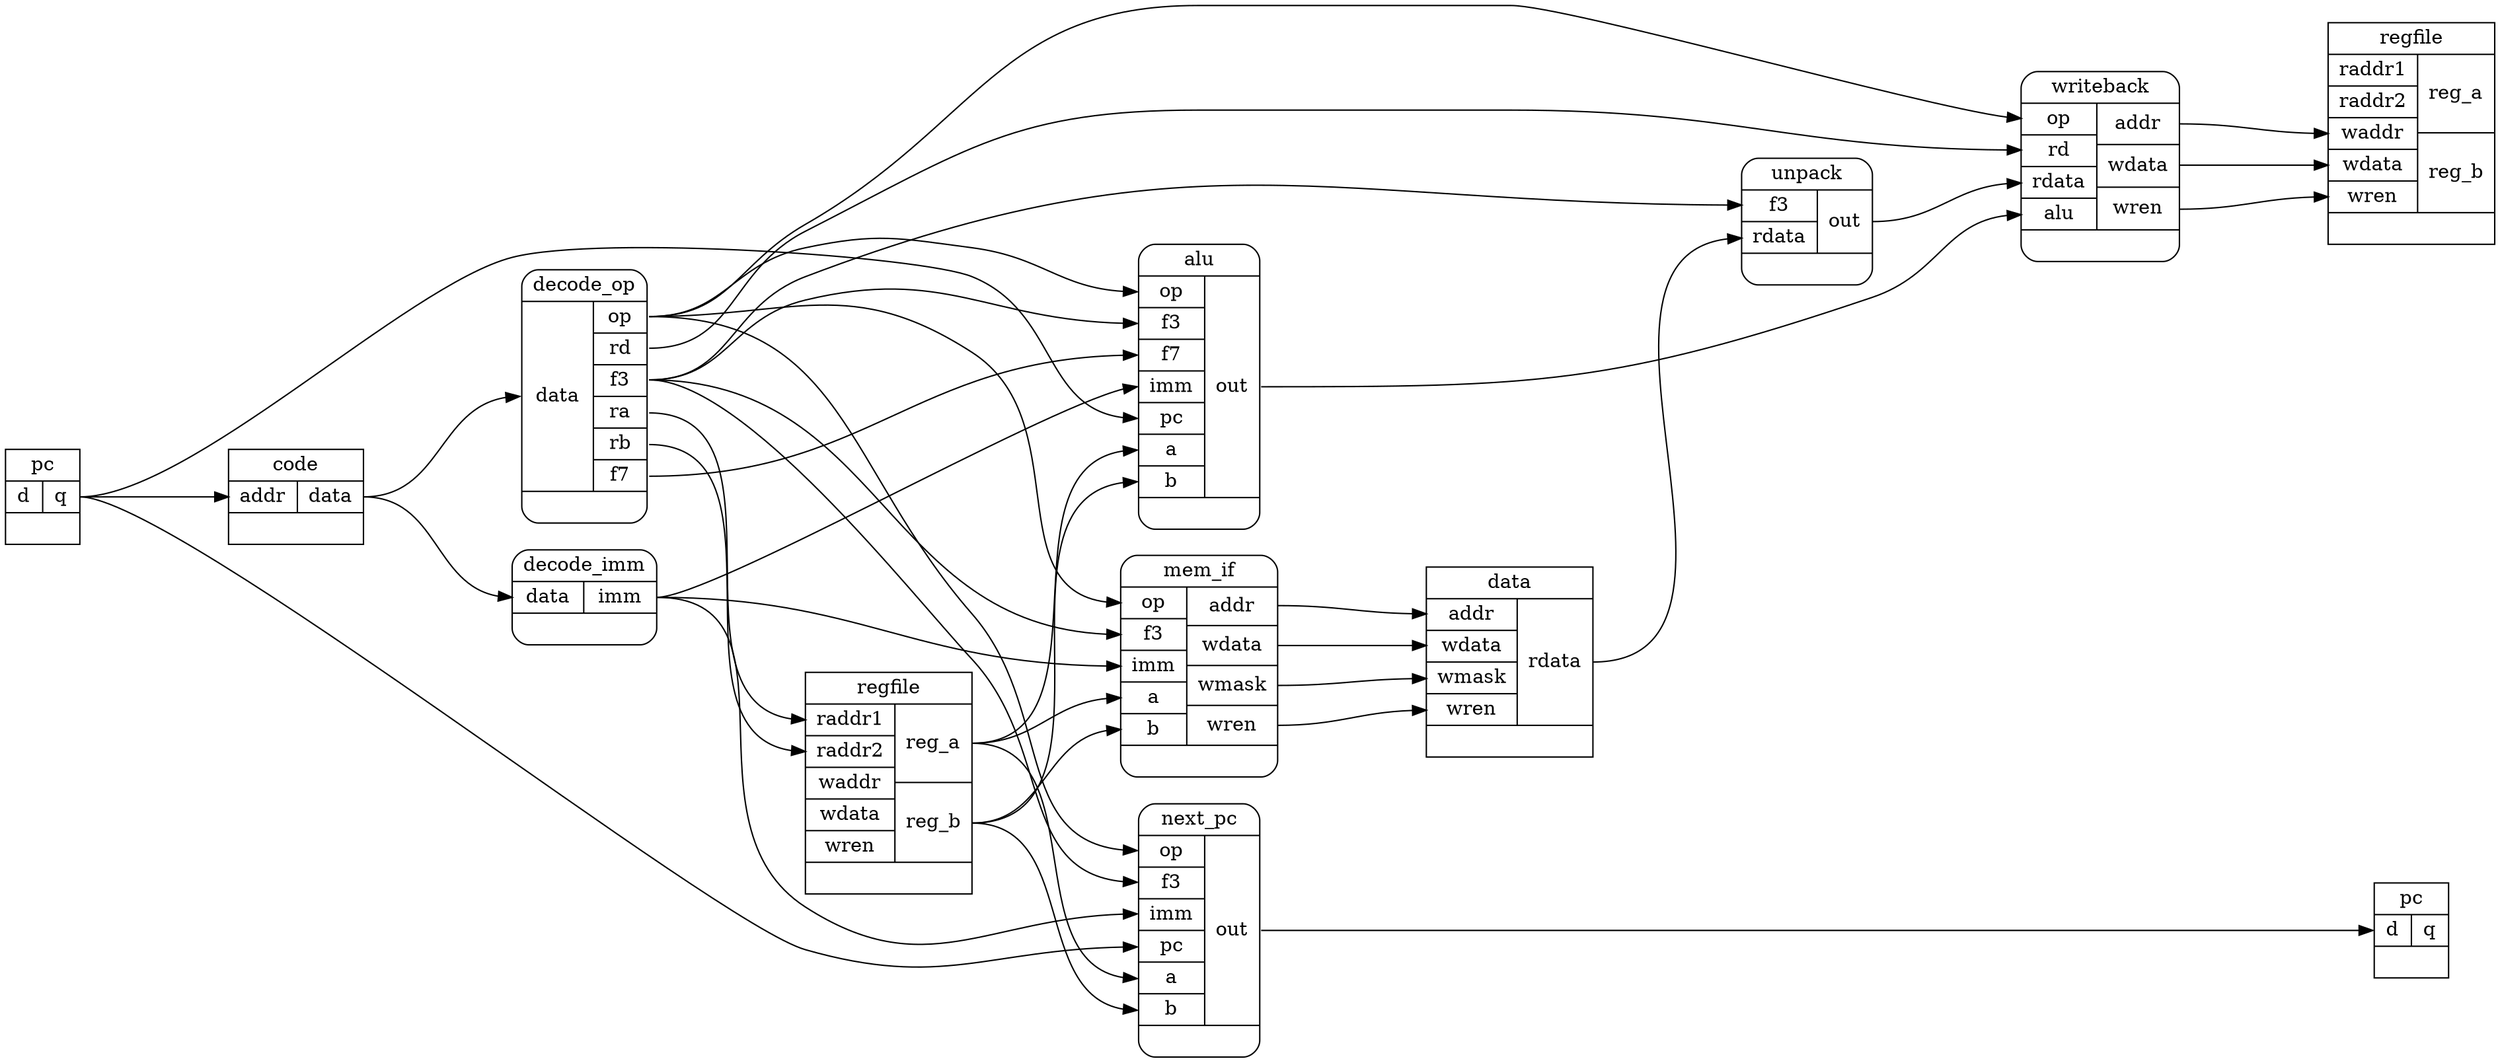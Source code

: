 digraph G {
    rankdir="LR"
    ranksep=1.5
    //nodesep=0.6
    //splines=polyline

    // Fetch, Decode, Execute, Memory, Write

    pc_l [shape="record" label="<top>pc|{<d>d|<q>q}|"]
    pc_r [shape="record" label="<top>pc|{<d>d|<q>q}|"]
    code [shape="record" label="<top>code|{<addr>addr|<data>data}|"]
    data [shape="record" label="<top>data|{{<addr>addr|<wdata>wdata|<wmask>wmask|<wren>wren}|<rdata>rdata}|"]

    alu      [shape="Mrecord" label="alu|{{<op>op|<f3>f3|<f7>f7|<imm>imm|<pc>pc|<a>a|<b>b}|<out>out}|"]
    next_pc  [shape="Mrecord" label="<top>next_pc|{ {<op>op|<f3>f3|<imm>imm|<pc>pc|<a>a|<b>b} | <out>out }|"]
    mem_if   [shape="Mrecord" label="<top>mem_if|{{<op>op|<f3>f3|<imm>imm|<a>a|<b>b}|{<addr>addr|<wdata>wdata|<wmask>wmask|<wren>wren}}|"]

    writeback [shape="Mrecord" label="<top>writeback|{{<op>op|<rd>rd|<rdata>rdata|<alu>alu}|{<addr>addr|<wdata>wdata|<wren>wren}}|"]

    unpack [shape="Mrecord" label="<top>unpack|{{<f3>f3|<rdata>rdata}|{<out>out}}|"]

    decode_op [shape="Mrecord" label="<top>decode_op|{{<data>data}|{<op>op|<rd>rd|<f3>f3|<ra>ra|<rb>rb|<f7>f7}}|"]

    decode_imm [shape="Mrecord" label="<top>decode_imm|{{<data>data}|{<imm>imm}}|"]

    regfile_l [shape="record" label="<top>regfile|{{<raddr1>raddr1|<raddr2>raddr2|<waddr>waddr|<wdata>wdata|<wren>wren}|{<reg_a>reg_a|<reg_b>reg_b}}|"];
    regfile_r [shape="record" label="<top>regfile|{{<raddr1>raddr1|<raddr2>raddr2|<waddr>waddr|<wdata>wdata|<wren>wren}|{<reg_a>reg_a|<reg_b>reg_b}}|"];

    rank="same" {
        regfile_r
        pc_r
    }

    rank="same" {
        decode_op
        decode_imm
    }

    code:data -> decode_op:data
    code:data -> decode_imm:data


    pc_l:q -> code:addr
    pc_l:q -> next_pc:pc
    pc_l:q -> alu:pc

    next_pc:out -> pc_r:d

    decode_op:op -> writeback:op
    decode_op:op -> next_pc:op
    decode_op:op -> alu:op
    decode_op:op -> mem_if:op
    decode_op:rd -> writeback:rd
    decode_op:f3 -> mem_if:f3
    decode_op:f3 -> next_pc:f3
    decode_op:f3 -> alu:f3
    decode_op:f3 -> unpack:f3
    decode_op:ra -> regfile_l:raddr1
    decode_op:rb -> regfile_l:raddr2
    decode_op:f7 -> alu:f7

    decode_imm:imm    -> mem_if:imm
    decode_imm:imm    -> alu:imm
    decode_imm:imm    -> next_pc:imm

    writeback:addr  -> regfile_r:waddr
    writeback:wdata -> regfile_r:wdata
    writeback:wren  -> regfile_r:wren

    mem_if:addr  -> data:addr
    mem_if:wdata -> data:wdata
    mem_if:wmask -> data:wmask
    mem_if:wren  -> data:wren

    data:rdata -> unpack:rdata

    unpack:out -> writeback:rdata

    regfile_l:reg_a -> alu:a
    regfile_l:reg_b -> alu:b

    regfile_l:reg_a -> mem_if:a
    regfile_l:reg_b -> mem_if:b
    regfile_l:reg_a -> next_pc:a
    regfile_l:reg_b -> next_pc:b

    alu:out -> writeback:alu


    /*
    rank="same" {
        pc_1
        code_1
        insn_1
        alu_out_1
        data_1
        //regfile_1
    }

    rank="same" {
        pc_2
        insn_2
        //alu_out_2
        //code_2
        //data_2
        regfile_2
    }

    rank="same" {
        pc_3
        insn_3
        alu_out_3
        code_3
        data_3
        //regfile_3
    }

    rank="same" {
        alu
        pc_gen
        addr_gen
    }

    //----------

    pc_1 [shape="record" label="<top>pc_1|{<d>d|<q>q}|"]
    pc_2 [shape="record" label="<top>pc_2|{<d>d|<q>q}|"]
    pc_3 [shape="record" label="<top>pc_3|{<d>d|<q>q}|"]

    insn_1 [shape="record" label="<top>insn_1|{<d>d|<q>q}|"]
    insn_2 [shape="record" label="<top>insn_2|{<d>d|<q>q}|"]
    insn_3 [shape="record" label="<top>insn_3|{<d>d|<q>q}|"]

    alu_out_1 [shape="record" label="<top>alu_out_1|{<d>d|<q>q}|"]
    //alu_out_2 [shape="record" label="<top>alu_out_2|{<d>d|<q>q}|"]
    alu_out_3 [shape="record" label="<top>alu_out_3|{<d>d|<q>q}|"]

    code_1 [shape="record" label="<top>code_1|{<raddr>raddr|<rdata>rdata}|"]
    //code_2 [shape="record" label="<top>code_2|{<raddr>raddr|<rdata>rdata}|"]
    code_3 [shape="record" label="<top>code_3|{<raddr>raddr|<rdata>rdata}|"]

    data_1 [shape="record" label="<top>data_1|{{<addr>addr|<wdata>wdata|<wren>wren}|<rdata>rdata}|"]
    //data_2 [shape="record" label="<top>data_2|{{<addr>addr|<wdata>wdata|<wren>wren}|<rdata>rdata}|"]
    data_3 [shape="record" label="<top>data_3|{{<addr>addr|<wdata>wdata|<wren>wren}|<rdata>rdata}|"]

    //regfile_1 [shape="record" label="<top>regfile_1|{{<raddr1>raddr1|<raddr2>raddr2|<waddr>waddr|<wdata>wdata|<wren>wren}|{<rdata1>rdata1|<rdata2>rdata2}}|"];
    regfile_2 [shape="record" label="<top>regfile_2|{{<raddr1>raddr1|<raddr2>raddr2|<waddr>waddr|<wdata>wdata|<wren>wren}|{<rdata1>rdata1|<rdata2>rdata2}}|"];
    //regfile_3 [shape="record" label="<top>regfile_3|{{<raddr1>raddr1|<raddr2>raddr2|<waddr>waddr|<wdata>wdata|<wren>wren}|{<rdata1>rdata1|<rdata2>rdata2}}|"];


    alu      [shape="Mrecord" label="alu|{{<insn>insn|<pc>pc|<a>a|<b>b}|<out>out}|"]
    pc_gen   [shape="Mrecord" label="<top>pc_gen|{ {<insn>insn|<pc>pc|<a>a|<b>b} | <out>out }|"]
    addr_gen [shape="Mrecord" label="<top>addr_gen|{{<insn>insn|<a>a|<b>b}|{<addr>addr|<wdata>wdata|<wren>wren}}|"]

    writeback [shape="Mrecord" label="<top>writeback|{{<insn>insn|<alu>alu|<data>data}|{<addr>addr|<wdata>wdata|<wren>wren}}|"]

    decode1 [shape="Mrecord" label="<top>decode|{{<insn>insn}|{<ra>ra|<rb>rb}}|"]

    decode2 [shape="Mrecord" label="<top>decode|{{<insn>insn}|{<alu_op>alu_op|<branch>branch|<mode>mode}}|"]

    //----------

    pc_1:q       -> pc_2:d [label="32"]
    insn_1:q     -> writeback:insn [label="32"]
    alu_out_1:q  -> writeback:alu  [label="32"]
    code_1:rdata -> decode1:insn
    code_1:rdata -> insn_2:d [label="32"]
    data_1:rdata -> writeback:data [label="32"]

    //----------

    decode1:ra -> regfile_2:raddr1 [label="5"]
    decode1:rb -> regfile_2:raddr2 [label="5"]

    writeback:addr   -> regfile_2:waddr [label="5"]
    writeback:wdata  -> regfile_2:wdata [label="32"]
    writeback:wren   -> regfile_2:wren  [label="1"]

    //----------

    pc_2:q           -> alu:pc   [label="32"]
    pc_2:q           -> pc_gen:pc   [label="32"]
    insn_2:q         -> decode2:insn [label="32"]
    insn_2:q         -> insn_3:d
    regfile_2:rdata1 -> alu:a    [label="32"]
    regfile_2:rdata2 -> alu:b    [label="32"]
    regfile_2:rdata1 -> pc_gen:a    [label="32"]
    regfile_2:rdata2 -> pc_gen:b    [label="32"]
    regfile_2:rdata1 -> addr_gen:a [label="32"]
    regfile_2:rdata2 -> addr_gen:b [label="32"]

    //----------

    decode2:alu_op   -> alu:insn [label="5"]
    decode2:branch   -> pc_gen:insn [label="5"]
    decode2:mode     -> addr_gen:insn  [label="5"]

    //----------

    alu:out        -> alu_out_3:d [label="32"]
    pc_gen:out     -> pc_3:d
    pc_gen:out     -> code_3:raddr [label="32"]
    addr_gen:addr  -> data_3:addr  [label="14"]
    addr_gen:wdata -> data_3:wdata [label="32"]
    addr_gen:wren  -> data_3:wren  [label="1"]
    */
}
